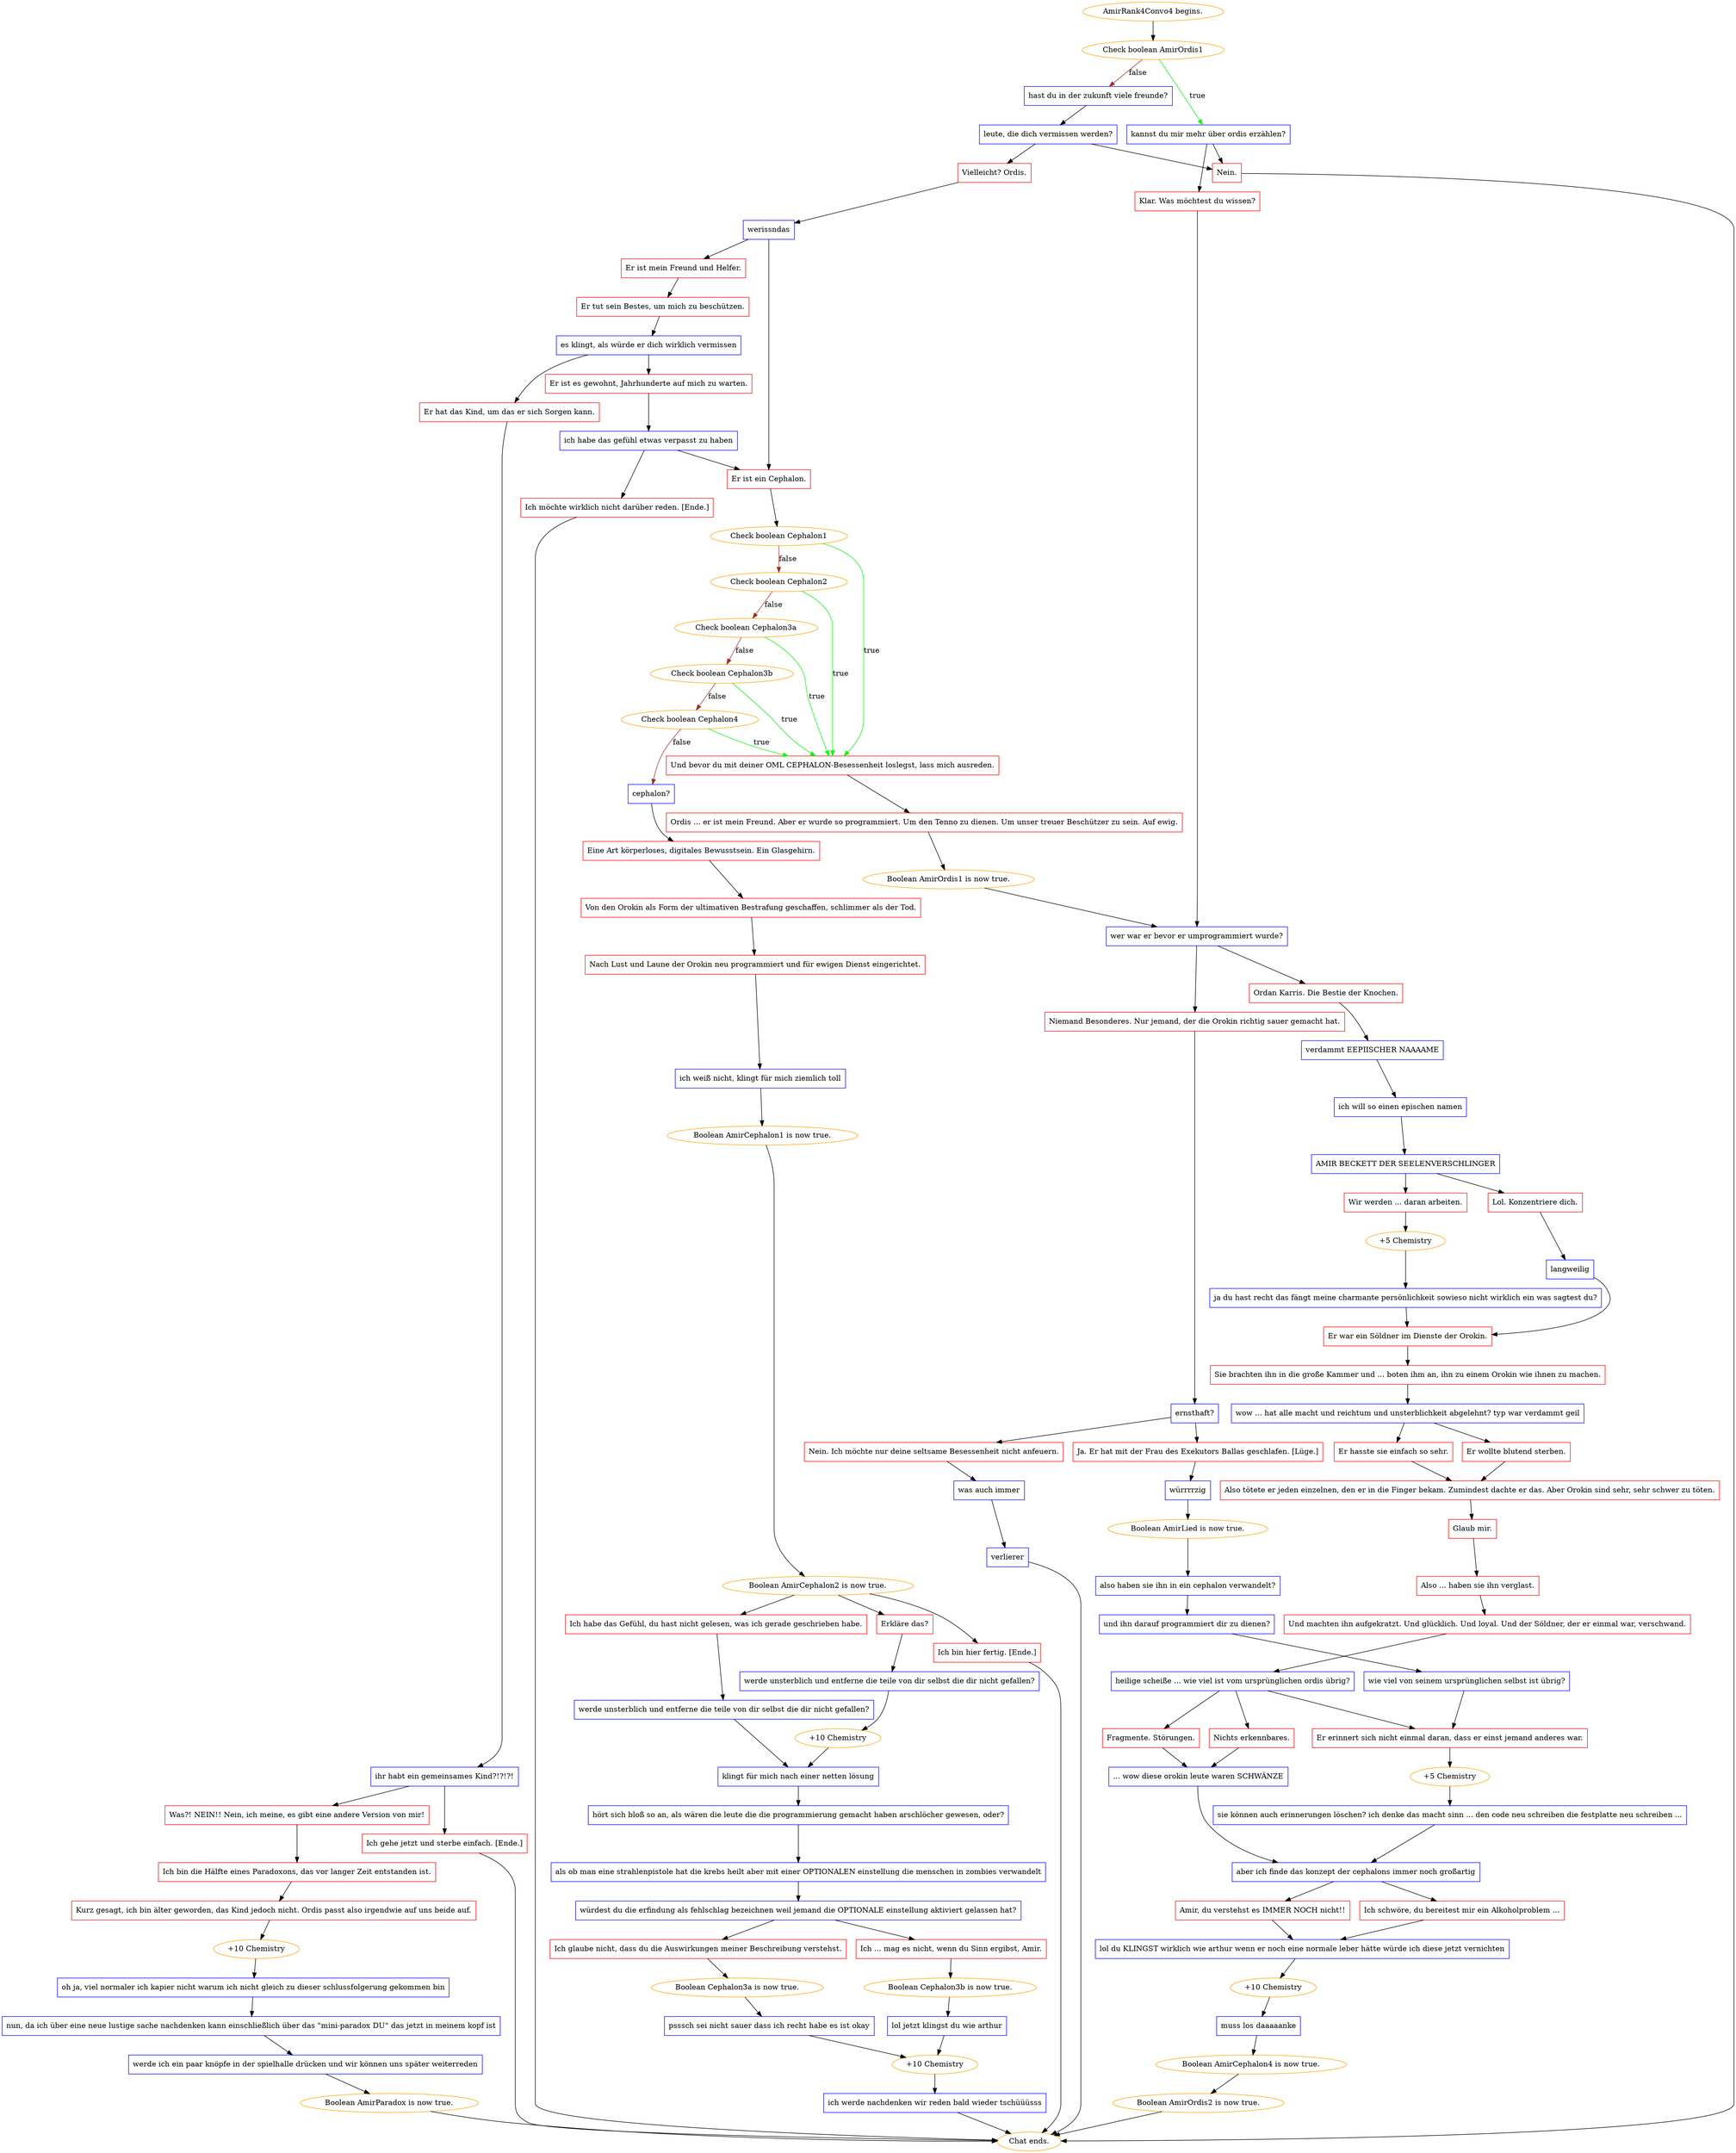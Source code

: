 digraph {
	"AmirRank4Convo4 begins." [color=orange];
		"AmirRank4Convo4 begins." -> j3071393708;
	j3071393708 [label="Check boolean AmirOrdis1",color=orange];
		j3071393708 -> j152511845 [label=true,color=green];
		j3071393708 -> j120404335 [label=false,color=brown];
	j152511845 [label="kannst du mir mehr über ordis erzählen?",shape=box,color=blue];
		j152511845 -> j3114701911;
		j152511845 -> j204041866;
	j120404335 [label="hast du in der zukunft viele freunde?",shape=box,color=blue];
		j120404335 -> j81451230;
	j3114701911 [label="Nein.",shape=box,color=red];
		j3114701911 -> "Chat ends.";
	j204041866 [label="Klar. Was möchtest du wissen?",shape=box,color=red];
		j204041866 -> j2448612761;
	j81451230 [label="leute, die dich vermissen werden?",shape=box,color=blue];
		j81451230 -> j2661929935;
		j81451230 -> j3114701911;
	"Chat ends." [color=orange];
	j2448612761 [label="wer war er bevor er umprogrammiert wurde?",shape=box,color=blue];
		j2448612761 -> j1035492960;
		j2448612761 -> j3536134370;
	j2661929935 [label="Vielleicht? Ordis.",shape=box,color=red];
		j2661929935 -> j1257474473;
	j1035492960 [label="Niemand Besonderes. Nur jemand, der die Orokin richtig sauer gemacht hat.",shape=box,color=red];
		j1035492960 -> j2196541366;
	j3536134370 [label="Ordan Karris. Die Bestie der Knochen.",shape=box,color=red];
		j3536134370 -> j2078371546;
	j1257474473 [label="werissndas",shape=box,color=blue];
		j1257474473 -> j3200504912;
		j1257474473 -> j2549309009;
	j2196541366 [label="ernsthaft?",shape=box,color=blue];
		j2196541366 -> j1947348750;
		j2196541366 -> j289136353;
	j2078371546 [label="verdammt EEPIISCHER NAAAAME",shape=box,color=blue];
		j2078371546 -> j3375614618;
	j3200504912 [label="Er ist mein Freund und Helfer.",shape=box,color=red];
		j3200504912 -> j2806114746;
	j2549309009 [label="Er ist ein Cephalon.",shape=box,color=red];
		j2549309009 -> j2703593324;
	j1947348750 [label="Ja. Er hat mit der Frau des Exekutors Ballas geschlafen. [Lüge.]",shape=box,color=red];
		j1947348750 -> j4284498197;
	j289136353 [label="Nein. Ich möchte nur deine seltsame Besessenheit nicht anfeuern.",shape=box,color=red];
		j289136353 -> j4109996136;
	j3375614618 [label="ich will so einen epischen namen",shape=box,color=blue];
		j3375614618 -> j2595389372;
	j2806114746 [label="Er tut sein Bestes, um mich zu beschützen.",shape=box,color=red];
		j2806114746 -> j56253002;
	j2703593324 [label="Check boolean Cephalon1",color=orange];
		j2703593324 -> j854681895 [label=true,color=green];
		j2703593324 -> j3179573232 [label=false,color=brown];
	j4284498197 [label="würrrrzig",shape=box,color=blue];
		j4284498197 -> j3993980020;
	j4109996136 [label="was auch immer",shape=box,color=blue];
		j4109996136 -> j765495748;
	j2595389372 [label="AMIR BECKETT DER SEELENVERSCHLINGER",shape=box,color=blue];
		j2595389372 -> j3147150862;
		j2595389372 -> j1668159546;
	j56253002 [label="es klingt, als würde er dich wirklich vermissen",shape=box,color=blue];
		j56253002 -> j3921159597;
		j56253002 -> j3407714243;
	j854681895 [label="Und bevor du mit deiner OML CEPHALON-Besessenheit loslegst, lass mich ausreden.",shape=box,color=red];
		j854681895 -> j664182141;
	j3179573232 [label="Check boolean Cephalon2",color=orange];
		j3179573232 -> j854681895 [label=true,color=green];
		j3179573232 -> j1411698572 [label=false,color=brown];
	j3993980020 [label="Boolean AmirLied is now true.",color=orange];
		j3993980020 -> j2431943634;
	j765495748 [label="verlierer",shape=box,color=blue];
		j765495748 -> "Chat ends.";
	j3147150862 [label="Lol. Konzentriere dich.",shape=box,color=red];
		j3147150862 -> j3948958197;
	j1668159546 [label="Wir werden ... daran arbeiten.",shape=box,color=red];
		j1668159546 -> j1324838571;
	j3921159597 [label="Er ist es gewohnt, Jahrhunderte auf mich zu warten.",shape=box,color=red];
		j3921159597 -> j3397357283;
	j3407714243 [label="Er hat das Kind, um das er sich Sorgen kann.",shape=box,color=red];
		j3407714243 -> j1869458135;
	j664182141 [label="Ordis ... er ist mein Freund. Aber er wurde so programmiert. Um den Tenno zu dienen. Um unser treuer Beschützer zu sein. Auf ewig.",shape=box,color=red];
		j664182141 -> j2119707651;
	j1411698572 [label="Check boolean Cephalon3a",color=orange];
		j1411698572 -> j854681895 [label=true,color=green];
		j1411698572 -> j1995044943 [label=false,color=brown];
	j2431943634 [label="also haben sie ihn in ein cephalon verwandelt?",shape=box,color=blue];
		j2431943634 -> j419653483;
	j3948958197 [label="langweilig",shape=box,color=blue];
		j3948958197 -> j629304235;
	j1324838571 [label="+5 Chemistry",color=orange];
		j1324838571 -> j441225564;
	j3397357283 [label="ich habe das gefühl etwas verpasst zu haben",shape=box,color=blue];
		j3397357283 -> j1838371491;
		j3397357283 -> j2549309009;
	j1869458135 [label="ihr habt ein gemeinsames Kind?!?!?!",shape=box,color=blue];
		j1869458135 -> j3580266201;
		j1869458135 -> j3879863405;
	j2119707651 [label="Boolean AmirOrdis1 is now true.",color=orange];
		j2119707651 -> j2448612761;
	j1995044943 [label="Check boolean Cephalon3b",color=orange];
		j1995044943 -> j854681895 [label=true,color=green];
		j1995044943 -> j3851203631 [label=false,color=brown];
	j419653483 [label="und ihn darauf programmiert dir zu dienen?",shape=box,color=blue];
		j419653483 -> j1778302779;
	j629304235 [label="Er war ein Söldner im Dienste der Orokin.",shape=box,color=red];
		j629304235 -> j1303739400;
	j441225564 [label="ja du hast recht das fängt meine charmante persönlichkeit sowieso nicht wirklich ein was sagtest du?",shape=box,color=blue];
		j441225564 -> j629304235;
	j1838371491 [label="Ich möchte wirklich nicht darüber reden. [Ende.]",shape=box,color=red];
		j1838371491 -> "Chat ends.";
	j3580266201 [label="Was?! NEIN!! Nein, ich meine, es gibt eine andere Version von mir!",shape=box,color=red];
		j3580266201 -> j4044821959;
	j3879863405 [label="Ich gehe jetzt und sterbe einfach. [Ende.]",shape=box,color=red];
		j3879863405 -> "Chat ends.";
	j3851203631 [label="Check boolean Cephalon4",color=orange];
		j3851203631 -> j854681895 [label=true,color=green];
		j3851203631 -> j1001250559 [label=false,color=brown];
	j1778302779 [label="wie viel von seinem ursprünglichen selbst ist übrig?",shape=box,color=blue];
		j1778302779 -> j3688456407;
	j1303739400 [label="Sie brachten ihn in die große Kammer und ... boten ihm an, ihn zu einem Orokin wie ihnen zu machen.",shape=box,color=red];
		j1303739400 -> j3101836803;
	j4044821959 [label="Ich bin die Hälfte eines Paradoxons, das vor langer Zeit entstanden ist.",shape=box,color=red];
		j4044821959 -> j1762217615;
	j1001250559 [label="cephalon?",shape=box,color=blue];
		j1001250559 -> j3101384011;
	j3688456407 [label="Er erinnert sich nicht einmal daran, dass er einst jemand anderes war.",shape=box,color=red];
		j3688456407 -> j1488434201;
	j3101836803 [label="wow ... hat alle macht und reichtum und unsterblichkeit abgelehnt? typ war verdammt geil",shape=box,color=blue];
		j3101836803 -> j3908489277;
		j3101836803 -> j404873934;
	j1762217615 [label="Kurz gesagt, ich bin älter geworden, das Kind jedoch nicht. Ordis passt also irgendwie auf uns beide auf.",shape=box,color=red];
		j1762217615 -> j1846613135;
	j3101384011 [label="Eine Art körperloses, digitales Bewusstsein. Ein Glasgehirn.",shape=box,color=red];
		j3101384011 -> j1781009671;
	j1488434201 [label="+5 Chemistry",color=orange];
		j1488434201 -> j630119731;
	j3908489277 [label="Er hasste sie einfach so sehr.",shape=box,color=red];
		j3908489277 -> j3700230713;
	j404873934 [label="Er wollte blutend sterben.",shape=box,color=red];
		j404873934 -> j3700230713;
	j1846613135 [label="+10 Chemistry",color=orange];
		j1846613135 -> j2672907208;
	j1781009671 [label="Von den Orokin als Form der ultimativen Bestrafung geschaffen, schlimmer als der Tod.",shape=box,color=red];
		j1781009671 -> j3544696693;
	j630119731 [label="sie können auch erinnerungen löschen? ich denke das macht sinn ... den code neu schreiben die festplatte neu schreiben ...",shape=box,color=blue];
		j630119731 -> j2839809356;
	j3700230713 [label="Also tötete er jeden einzelnen, den er in die Finger bekam. Zumindest dachte er das. Aber Orokin sind sehr, sehr schwer zu töten.",shape=box,color=red];
		j3700230713 -> j2124244301;
	j2672907208 [label="oh ja, viel normaler ich kapier nicht warum ich nicht gleich zu dieser schlussfolgerung gekommen bin",shape=box,color=blue];
		j2672907208 -> j1350893786;
	j3544696693 [label="Nach Lust und Laune der Orokin neu programmiert und für ewigen Dienst eingerichtet.",shape=box,color=red];
		j3544696693 -> j1904320994;
	j2839809356 [label="aber ich finde das konzept der cephalons immer noch großartig",shape=box,color=blue];
		j2839809356 -> j3994023587;
		j2839809356 -> j3193476234;
	j2124244301 [label="Glaub mir.",shape=box,color=red];
		j2124244301 -> j3606200241;
	j1350893786 [label="nun, da ich über eine neue lustige sache nachdenken kann einschließlich über das \"mini-paradox DU\" das jetzt in meinem kopf ist",shape=box,color=blue];
		j1350893786 -> j1019721393;
	j1904320994 [label="ich weiß nicht, klingt für mich ziemlich toll",shape=box,color=blue];
		j1904320994 -> j1188171645;
	j3994023587 [label="Ich schwöre, du bereitest mir ein Alkoholproblem ...",shape=box,color=red];
		j3994023587 -> j3682211718;
	j3193476234 [label="Amir, du verstehst es IMMER NOCH nicht!!",shape=box,color=red];
		j3193476234 -> j3682211718;
	j3606200241 [label="Also ... haben sie ihn verglast.",shape=box,color=red];
		j3606200241 -> j4168456376;
	j1019721393 [label="werde ich ein paar knöpfe in der spielhalle drücken und wir können uns später weiterreden",shape=box,color=blue];
		j1019721393 -> j3046964038;
	j1188171645 [label="Boolean AmirCephalon1 is now true.",color=orange];
		j1188171645 -> j2160070556;
	j3682211718 [label="lol du KLINGST wirklich wie arthur wenn er noch eine normale leber hätte würde ich diese jetzt vernichten",shape=box,color=blue];
		j3682211718 -> j272296702;
	j4168456376 [label="Und machten ihn aufgekratzt. Und glücklich. Und loyal. Und der Söldner, der er einmal war, verschwand.",shape=box,color=red];
		j4168456376 -> j805666169;
	j3046964038 [label="Boolean AmirParadox is now true.",color=orange];
		j3046964038 -> "Chat ends.";
	j2160070556 [label="Boolean AmirCephalon2 is now true.",color=orange];
		j2160070556 -> j26501869;
		j2160070556 -> j906590100;
		j2160070556 -> j642183411;
	j272296702 [label="+10 Chemistry",color=orange];
		j272296702 -> j1479614073;
	j805666169 [label="heilige scheiße ... wie viel ist vom ursprünglichen ordis übrig?",shape=box,color=blue];
		j805666169 -> j3688456407;
		j805666169 -> j1920245810;
		j805666169 -> j1045006688;
	j26501869 [label="Ich bin hier fertig. [Ende.]",shape=box,color=red];
		j26501869 -> "Chat ends.";
	j906590100 [label="Erkläre das?",shape=box,color=red];
		j906590100 -> j1523896509;
	j642183411 [label="Ich habe das Gefühl, du hast nicht gelesen, was ich gerade geschrieben habe.",shape=box,color=red];
		j642183411 -> j190285026;
	j1479614073 [label="muss los daaaaanke",shape=box,color=blue];
		j1479614073 -> j2139800532;
	j1920245810 [label="Fragmente. Störungen.",shape=box,color=red];
		j1920245810 -> j2273117528;
	j1045006688 [label="Nichts erkennbares.",shape=box,color=red];
		j1045006688 -> j2273117528;
	j1523896509 [label="werde unsterblich und entferne die teile von dir selbst die dir nicht gefallen?",shape=box,color=blue];
		j1523896509 -> j1080586434;
	j190285026 [label="werde unsterblich und entferne die teile von dir selbst die dir nicht gefallen?",shape=box,color=blue];
		j190285026 -> j2417521931;
	j2139800532 [label="Boolean AmirCephalon4 is now true.",color=orange];
		j2139800532 -> j2302458893;
	j2273117528 [label="... wow diese orokin leute waren SCHWÄNZE",shape=box,color=blue];
		j2273117528 -> j2839809356;
	j1080586434 [label="+10 Chemistry",color=orange];
		j1080586434 -> j2417521931;
	j2417521931 [label="klingt für mich nach einer netten lösung",shape=box,color=blue];
		j2417521931 -> j1355014292;
	j2302458893 [label="Boolean AmirOrdis2 is now true.",color=orange];
		j2302458893 -> "Chat ends.";
	j1355014292 [label="hört sich bloß so an, als wären die leute die die programmierung gemacht haben arschlöcher gewesen, oder?",shape=box,color=blue];
		j1355014292 -> j431809593;
	j431809593 [label="als ob man eine strahlenpistole hat die krebs heilt aber mit einer OPTIONALEN einstellung die menschen in zombies verwandelt",shape=box,color=blue];
		j431809593 -> j4010987502;
	j4010987502 [label="würdest du die erfindung als fehlschlag bezeichnen weil jemand die OPTIONALE einstellung aktiviert gelassen hat?",shape=box,color=blue];
		j4010987502 -> j2484141538;
		j4010987502 -> j3044330643;
	j2484141538 [label="Ich ... mag es nicht, wenn du Sinn ergibst, Amir.",shape=box,color=red];
		j2484141538 -> j3497395093;
	j3044330643 [label="Ich glaube nicht, dass du die Auswirkungen meiner Beschreibung verstehst.",shape=box,color=red];
		j3044330643 -> j407271617;
	j3497395093 [label="Boolean Cephalon3b is now true.",color=orange];
		j3497395093 -> j2737363852;
	j407271617 [label="Boolean Cephalon3a is now true.",color=orange];
		j407271617 -> j3224822220;
	j2737363852 [label="lol jetzt klingst du wie arthur",shape=box,color=blue];
		j2737363852 -> j1039369956;
	j3224822220 [label="psssch sei nicht sauer dass ich recht habe es ist okay",shape=box,color=blue];
		j3224822220 -> j1039369956;
	j1039369956 [label="+10 Chemistry",color=orange];
		j1039369956 -> j2844568558;
	j2844568558 [label="ich werde nachdenken wir reden bald wieder tschüüüsss",shape=box,color=blue];
		j2844568558 -> "Chat ends.";
}